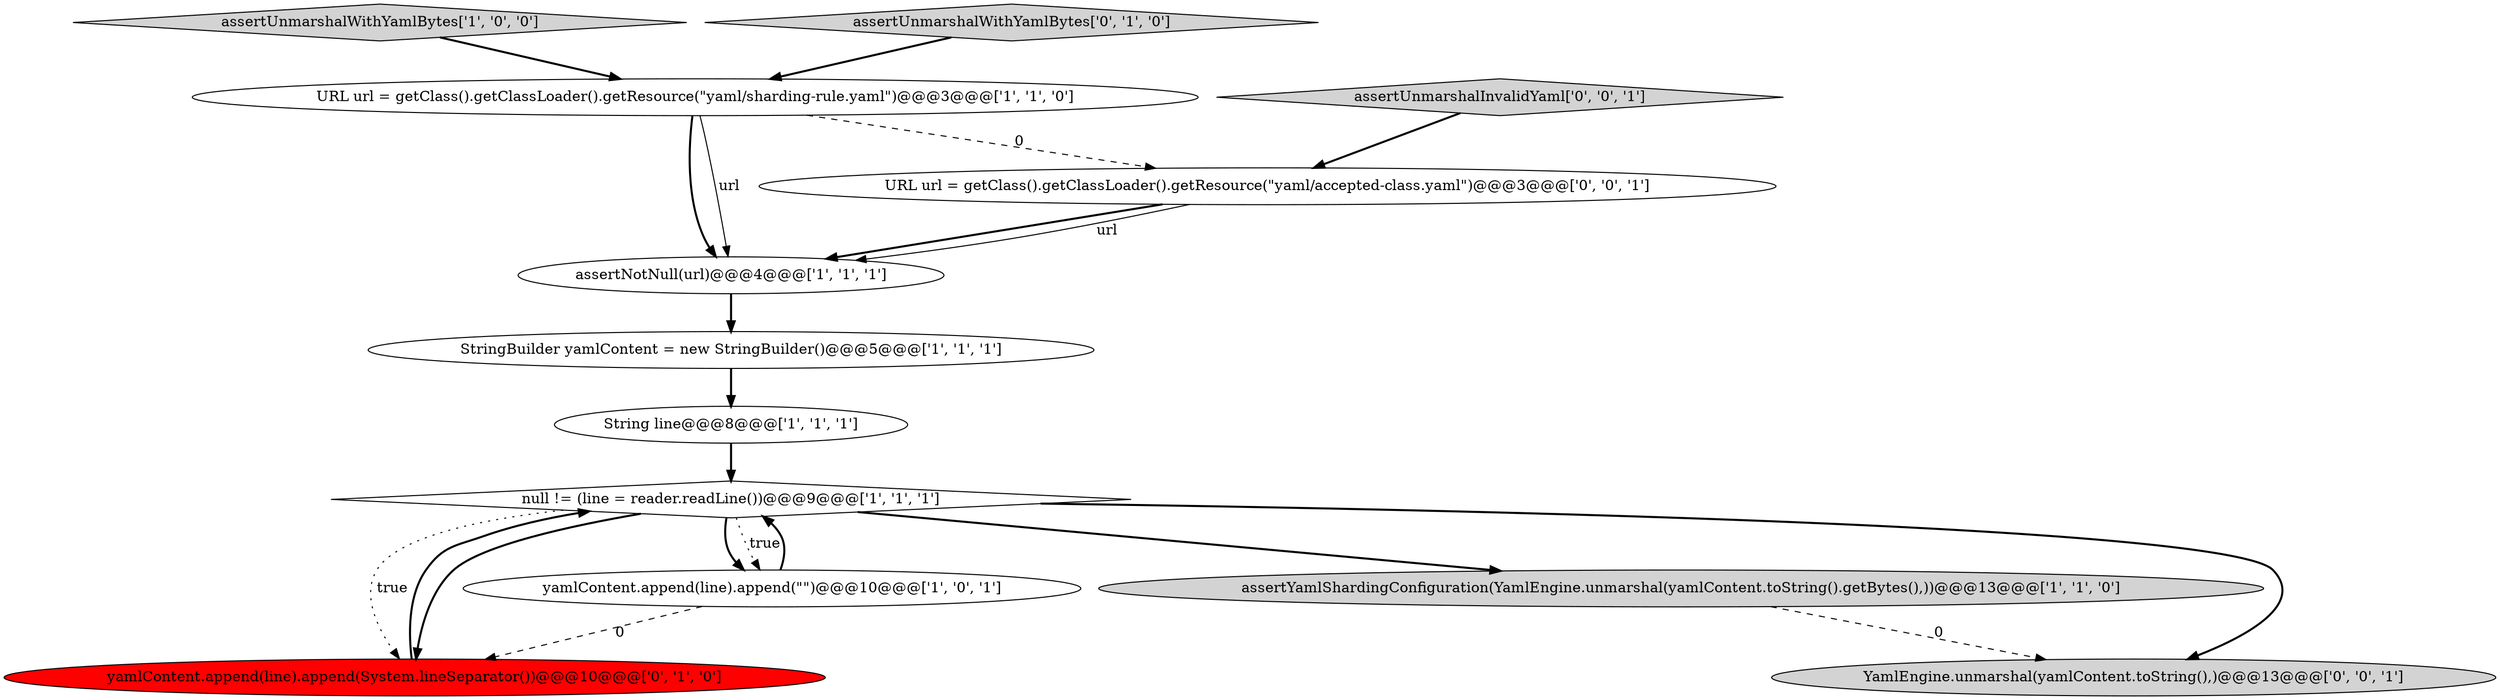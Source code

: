 digraph {
4 [style = filled, label = "StringBuilder yamlContent = new StringBuilder()@@@5@@@['1', '1', '1']", fillcolor = white, shape = ellipse image = "AAA0AAABBB1BBB"];
8 [style = filled, label = "yamlContent.append(line).append(System.lineSeparator())@@@10@@@['0', '1', '0']", fillcolor = red, shape = ellipse image = "AAA1AAABBB2BBB"];
2 [style = filled, label = "URL url = getClass().getClassLoader().getResource(\"yaml/sharding-rule.yaml\")@@@3@@@['1', '1', '0']", fillcolor = white, shape = ellipse image = "AAA0AAABBB1BBB"];
6 [style = filled, label = "assertYamlShardingConfiguration(YamlEngine.unmarshal(yamlContent.toString().getBytes(),))@@@13@@@['1', '1', '0']", fillcolor = lightgray, shape = ellipse image = "AAA0AAABBB1BBB"];
1 [style = filled, label = "assertUnmarshalWithYamlBytes['1', '0', '0']", fillcolor = lightgray, shape = diamond image = "AAA0AAABBB1BBB"];
5 [style = filled, label = "String line@@@8@@@['1', '1', '1']", fillcolor = white, shape = ellipse image = "AAA0AAABBB1BBB"];
9 [style = filled, label = "assertUnmarshalWithYamlBytes['0', '1', '0']", fillcolor = lightgray, shape = diamond image = "AAA0AAABBB2BBB"];
11 [style = filled, label = "URL url = getClass().getClassLoader().getResource(\"yaml/accepted-class.yaml\")@@@3@@@['0', '0', '1']", fillcolor = white, shape = ellipse image = "AAA0AAABBB3BBB"];
12 [style = filled, label = "assertUnmarshalInvalidYaml['0', '0', '1']", fillcolor = lightgray, shape = diamond image = "AAA0AAABBB3BBB"];
3 [style = filled, label = "assertNotNull(url)@@@4@@@['1', '1', '1']", fillcolor = white, shape = ellipse image = "AAA0AAABBB1BBB"];
10 [style = filled, label = "YamlEngine.unmarshal(yamlContent.toString(),)@@@13@@@['0', '0', '1']", fillcolor = lightgray, shape = ellipse image = "AAA0AAABBB3BBB"];
7 [style = filled, label = "null != (line = reader.readLine())@@@9@@@['1', '1', '1']", fillcolor = white, shape = diamond image = "AAA0AAABBB1BBB"];
0 [style = filled, label = "yamlContent.append(line).append(\"\")@@@10@@@['1', '0', '1']", fillcolor = white, shape = ellipse image = "AAA0AAABBB1BBB"];
9->2 [style = bold, label=""];
7->10 [style = bold, label=""];
2->3 [style = bold, label=""];
12->11 [style = bold, label=""];
7->0 [style = bold, label=""];
7->0 [style = dotted, label="true"];
7->8 [style = bold, label=""];
3->4 [style = bold, label=""];
8->7 [style = bold, label=""];
6->10 [style = dashed, label="0"];
0->7 [style = bold, label=""];
2->3 [style = solid, label="url"];
11->3 [style = bold, label=""];
7->6 [style = bold, label=""];
5->7 [style = bold, label=""];
0->8 [style = dashed, label="0"];
2->11 [style = dashed, label="0"];
1->2 [style = bold, label=""];
7->8 [style = dotted, label="true"];
4->5 [style = bold, label=""];
11->3 [style = solid, label="url"];
}

